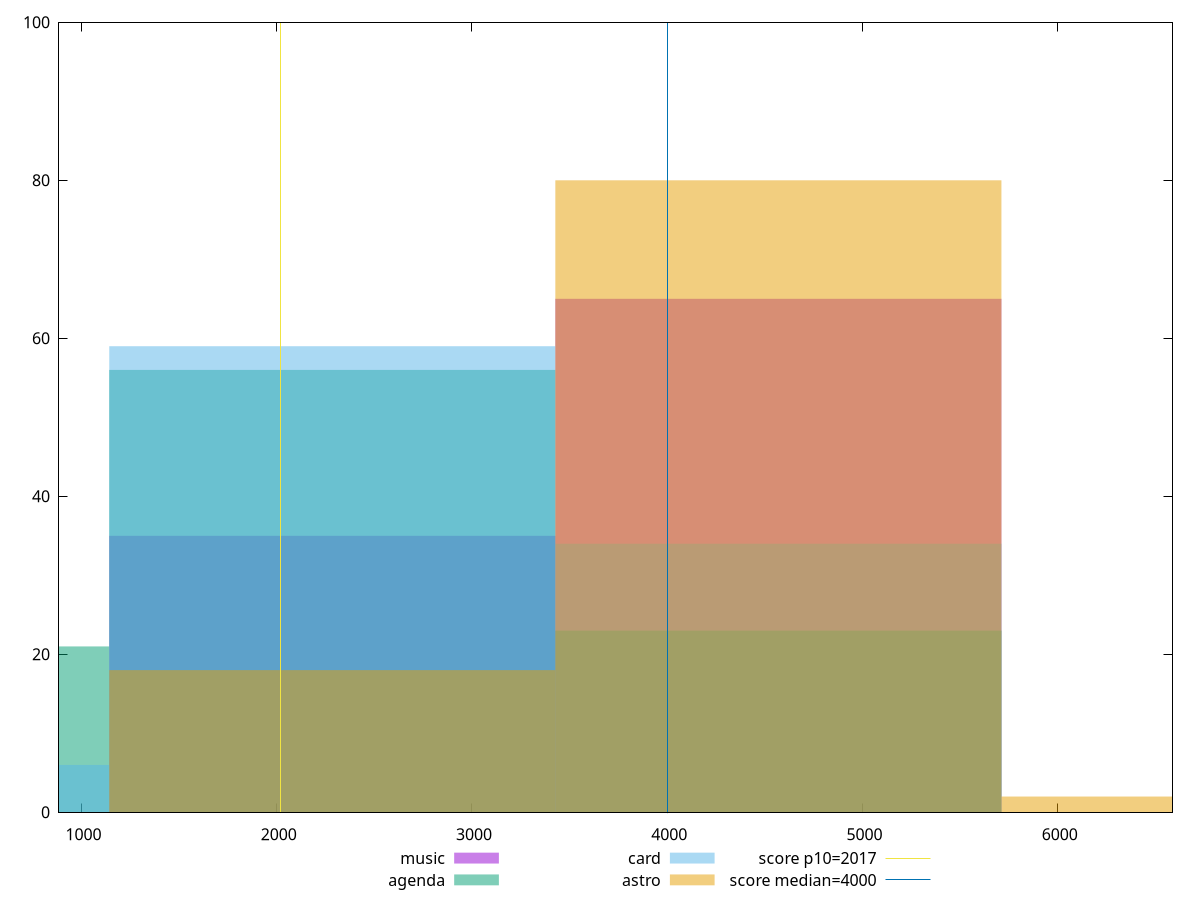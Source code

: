 reset

$music <<EOF
2284.5622001846077 35
4569.124400369215 65
EOF

$agenda <<EOF
2284.5622001846077 56
4569.124400369215 23
0 21
EOF

$card <<EOF
2284.5622001846077 59
4569.124400369215 34
0 6
EOF

$astro <<EOF
4569.124400369215 80
6853.686600553823 2
2284.5622001846077 18
EOF

set key outside below
set boxwidth 2284.5622001846077
set xrange [884.8759999999999:6587.555999999995]
set yrange [0:100]
set trange [0:100]
set style fill transparent solid 0.5 noborder

set parametric
set terminal svg size 640, 520 enhanced background rgb 'white'
set output "reports/report_00027_2021-02-24T12-40-31.850Z/mainthread-work-breakdown/comparison/histogram/all_raw.svg"

plot $music title "music" with boxes, \
     $agenda title "agenda" with boxes, \
     $card title "card" with boxes, \
     $astro title "astro" with boxes, \
     2017,t title "score p10=2017", \
     4000,t title "score median=4000"

reset
